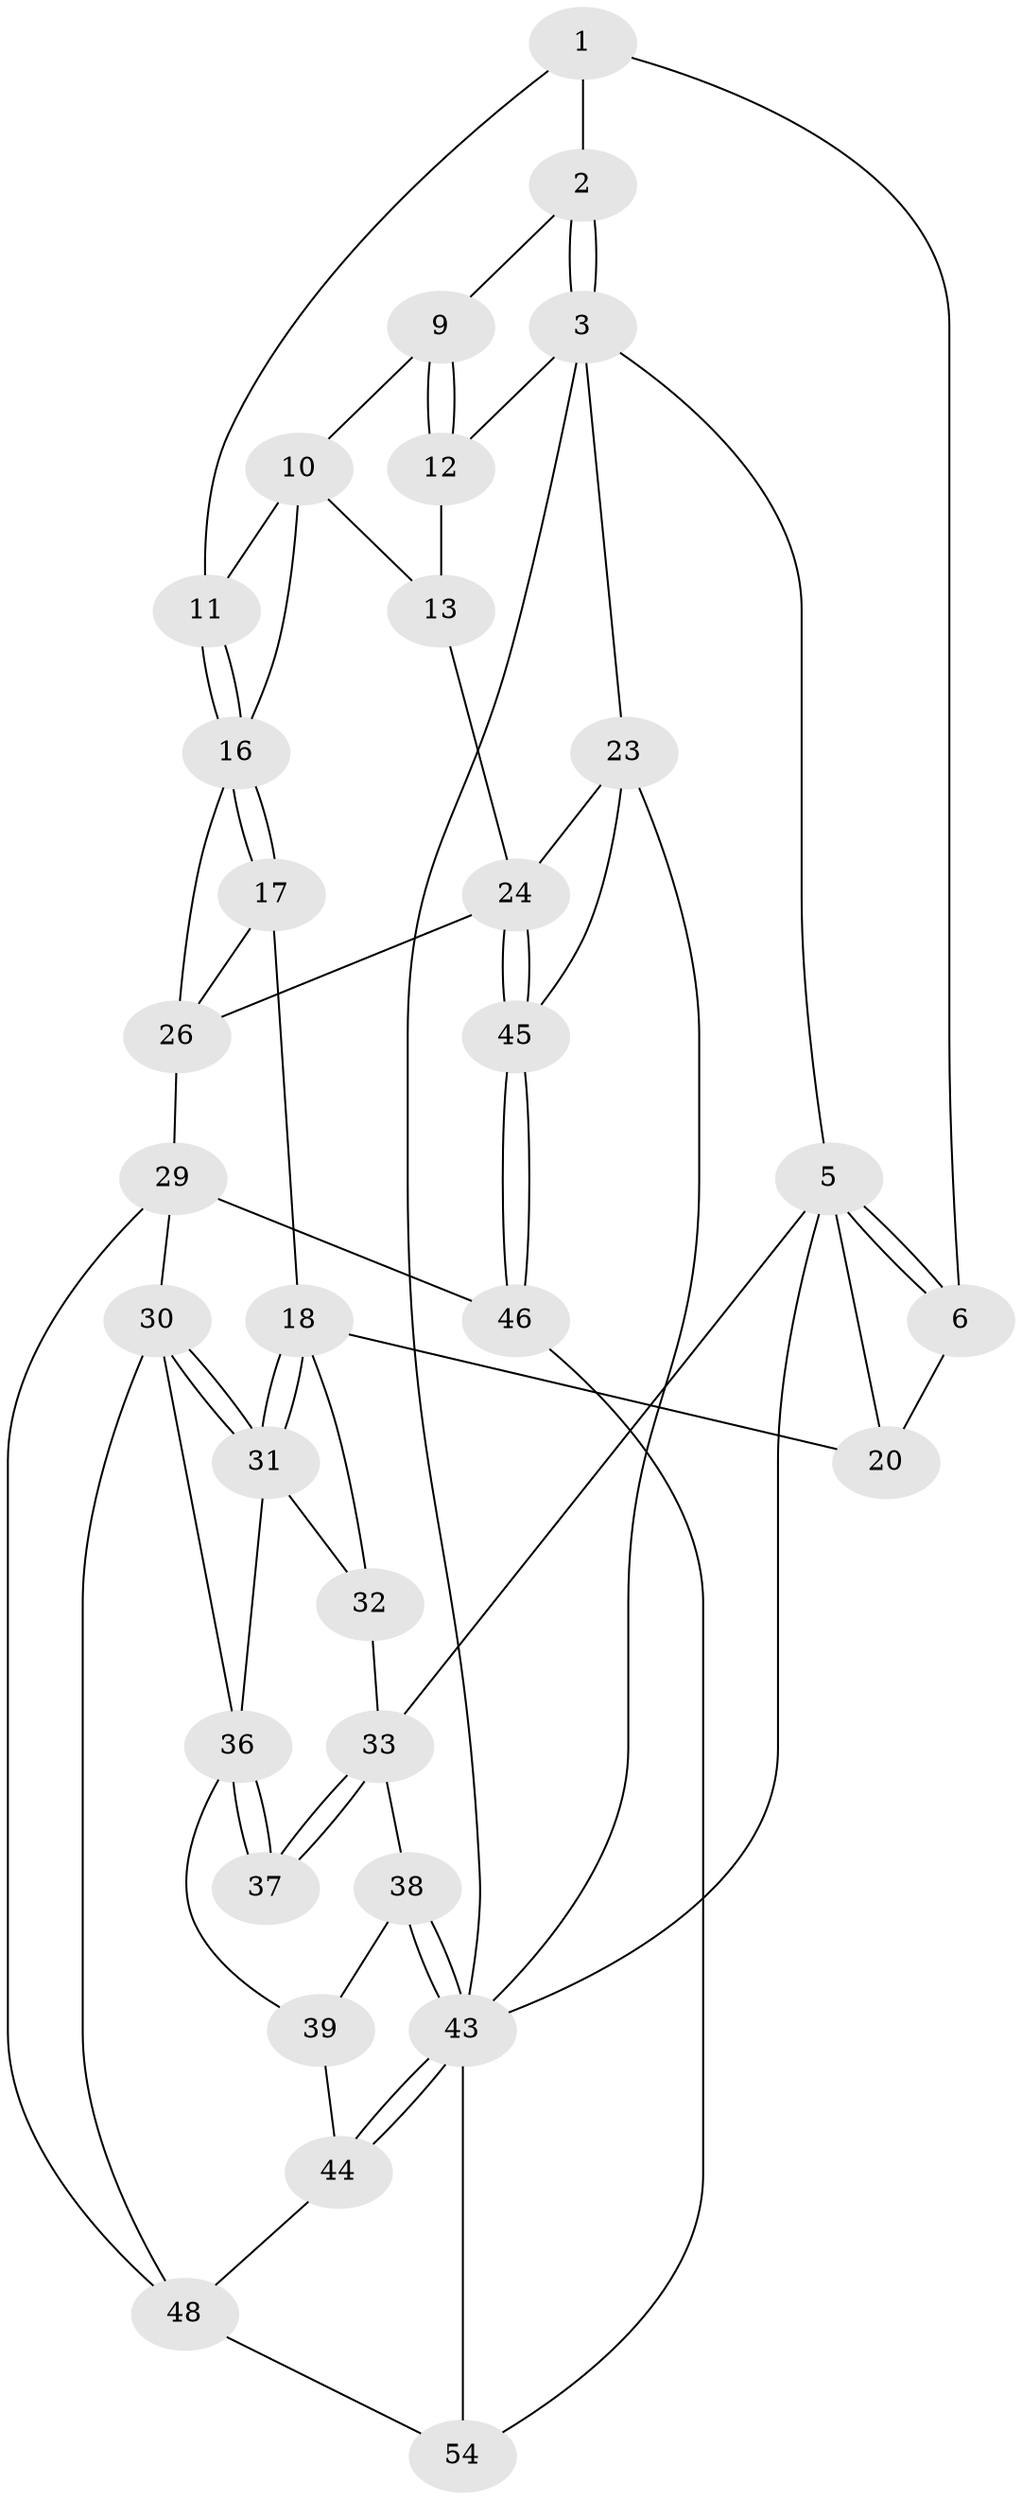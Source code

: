 // original degree distribution, {3: 0.05555555555555555, 4: 0.2037037037037037, 5: 0.5370370370370371, 6: 0.2037037037037037}
// Generated by graph-tools (version 1.1) at 2025/42/03/06/25 10:42:36]
// undirected, 32 vertices, 70 edges
graph export_dot {
graph [start="1"]
  node [color=gray90,style=filled];
  1 [pos="+0.45968480032551634+0",super="+7"];
  2 [pos="+0.9269419353447765+0"];
  3 [pos="+1+0",super="+4"];
  5 [pos="+0+0",super="+28"];
  6 [pos="+0.3990526035830293+0",super="+8"];
  9 [pos="+0.8632720109497298+0"];
  10 [pos="+0.679631473275544+0.074854185412944",super="+14"];
  11 [pos="+0.5460272923977824+0.14381904051650524"];
  12 [pos="+0.8360107685252317+0.06363134148821149",super="+15"];
  13 [pos="+0.794532058142392+0.15954920348497215",super="+22"];
  16 [pos="+0.6349502913742473+0.27804006092337763",super="+21"];
  17 [pos="+0.571785443738944+0.33295729674314467"];
  18 [pos="+0.5072613945455227+0.3867097619907732",super="+19"];
  20 [pos="+0.2779304492984294+0.2737804818019435"];
  23 [pos="+1+0.572538603612554",super="+49"];
  24 [pos="+1+0.5724920362078918",super="+25"];
  26 [pos="+0.9269392948584564+0.5527078628762576",super="+27"];
  29 [pos="+0.6978149718846874+0.6596488864249661",super="+47"];
  30 [pos="+0.6052960109610962+0.6332376086122723",super="+42"];
  31 [pos="+0.5972257450484423+0.6274228275360108",super="+35"];
  32 [pos="+0.28894389378670865+0.3766340453158675"];
  33 [pos="+0.13573759273849853+0.5281152829239978",super="+34"];
  36 [pos="+0.2959052918315125+0.661980128163727",super="+40"];
  37 [pos="+0.2899587911083462+0.6614993195125427"];
  38 [pos="+0+0.6134995790720768"];
  39 [pos="+0.15572356299635987+0.7016587789975419",super="+41"];
  43 [pos="+0+1",super="+51"];
  44 [pos="+0+1"];
  45 [pos="+0.9104352767132488+0.8885396966826834",super="+50"];
  46 [pos="+0.8398441557230196+0.9228841451473343",super="+52"];
  48 [pos="+0.638601363149999+1",super="+53"];
  54 [pos="+1+1"];
  1 -- 2;
  1 -- 11;
  1 -- 6;
  2 -- 3;
  2 -- 3;
  2 -- 9;
  3 -- 43;
  3 -- 5;
  3 -- 23;
  3 -- 12;
  5 -- 6;
  5 -- 6;
  5 -- 43;
  5 -- 20;
  5 -- 33;
  6 -- 20;
  9 -- 10;
  9 -- 12;
  9 -- 12;
  10 -- 11;
  10 -- 16;
  10 -- 13;
  11 -- 16;
  11 -- 16;
  12 -- 13 [weight=2];
  13 -- 24;
  16 -- 17;
  16 -- 17;
  16 -- 26;
  17 -- 18;
  17 -- 26;
  18 -- 31;
  18 -- 31;
  18 -- 32;
  18 -- 20;
  23 -- 24;
  23 -- 43;
  23 -- 45;
  24 -- 45;
  24 -- 45;
  24 -- 26;
  26 -- 29;
  29 -- 30;
  29 -- 48;
  29 -- 46;
  30 -- 31;
  30 -- 31;
  30 -- 48;
  30 -- 36;
  31 -- 32;
  31 -- 36;
  32 -- 33;
  33 -- 37;
  33 -- 37;
  33 -- 38;
  36 -- 37;
  36 -- 37;
  36 -- 39;
  38 -- 39;
  38 -- 43;
  38 -- 43;
  39 -- 44;
  43 -- 44;
  43 -- 44;
  43 -- 54;
  44 -- 48;
  45 -- 46 [weight=2];
  45 -- 46;
  46 -- 54;
  48 -- 54;
}
